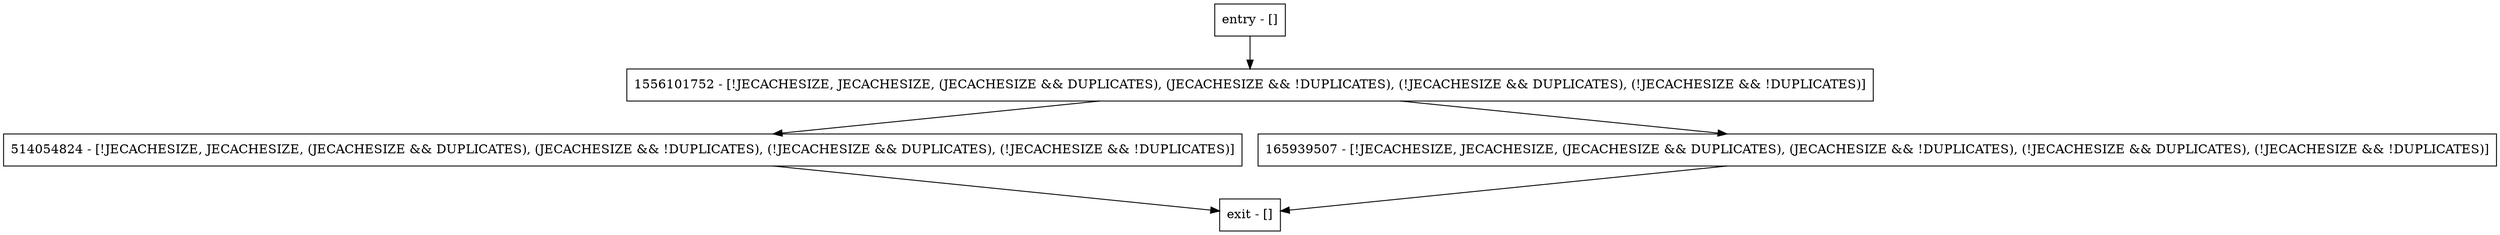 digraph assertState {
node [shape=record];
entry [label="entry - []"];
exit [label="exit - []"];
1556101752 [label="1556101752 - [!JECACHESIZE, JECACHESIZE, (JECACHESIZE && DUPLICATES), (JECACHESIZE && !DUPLICATES), (!JECACHESIZE && DUPLICATES), (!JECACHESIZE && !DUPLICATES)]"];
514054824 [label="514054824 - [!JECACHESIZE, JECACHESIZE, (JECACHESIZE && DUPLICATES), (JECACHESIZE && !DUPLICATES), (!JECACHESIZE && DUPLICATES), (!JECACHESIZE && !DUPLICATES)]"];
165939507 [label="165939507 - [!JECACHESIZE, JECACHESIZE, (JECACHESIZE && DUPLICATES), (JECACHESIZE && !DUPLICATES), (!JECACHESIZE && DUPLICATES), (!JECACHESIZE && !DUPLICATES)]"];
entry;
exit;
entry -> 1556101752;
1556101752 -> 514054824;
1556101752 -> 165939507;
514054824 -> exit;
165939507 -> exit;
}
